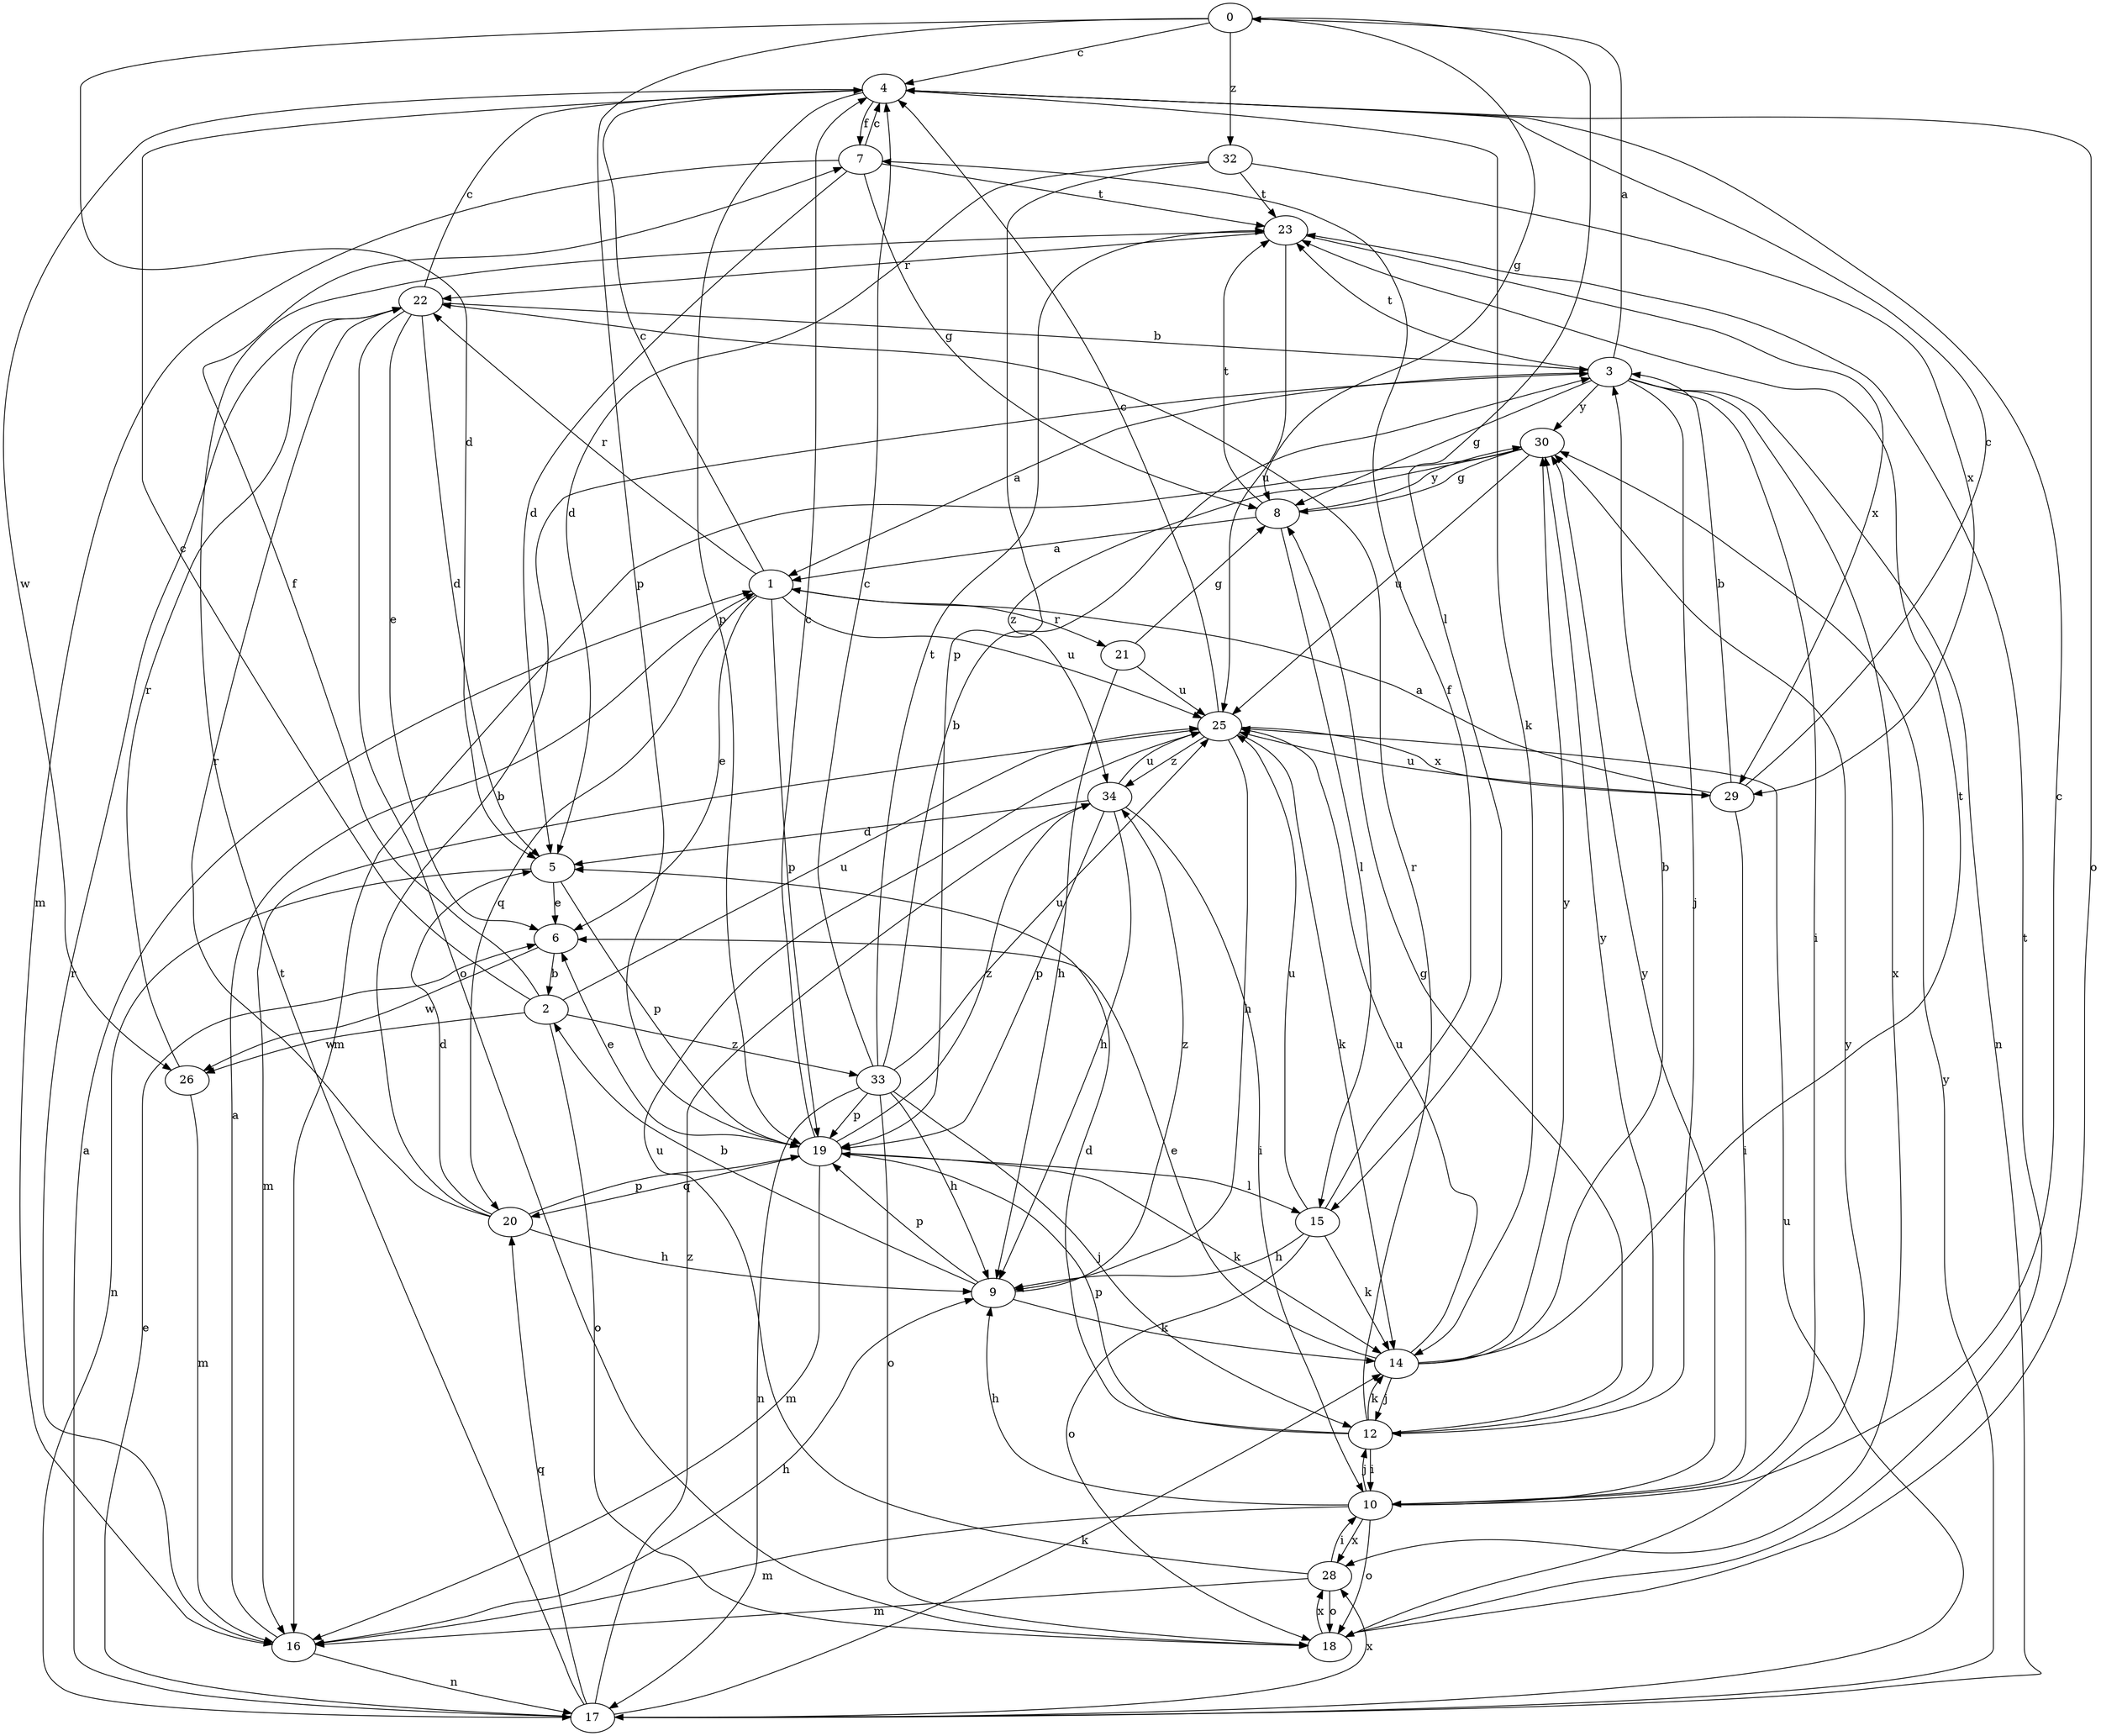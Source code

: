 strict digraph  {
0;
1;
2;
3;
4;
5;
6;
7;
8;
9;
10;
12;
14;
15;
16;
17;
18;
19;
20;
21;
22;
23;
25;
26;
28;
29;
30;
32;
33;
34;
0 -> 4  [label=c];
0 -> 5  [label=d];
0 -> 8  [label=g];
0 -> 15  [label=l];
0 -> 19  [label=p];
0 -> 32  [label=z];
1 -> 4  [label=c];
1 -> 6  [label=e];
1 -> 19  [label=p];
1 -> 20  [label=q];
1 -> 21  [label=r];
1 -> 22  [label=r];
1 -> 25  [label=u];
2 -> 4  [label=c];
2 -> 7  [label=f];
2 -> 18  [label=o];
2 -> 25  [label=u];
2 -> 26  [label=w];
2 -> 33  [label=z];
3 -> 0  [label=a];
3 -> 1  [label=a];
3 -> 8  [label=g];
3 -> 10  [label=i];
3 -> 12  [label=j];
3 -> 17  [label=n];
3 -> 23  [label=t];
3 -> 28  [label=x];
3 -> 30  [label=y];
4 -> 7  [label=f];
4 -> 14  [label=k];
4 -> 18  [label=o];
4 -> 19  [label=p];
4 -> 26  [label=w];
5 -> 6  [label=e];
5 -> 17  [label=n];
5 -> 19  [label=p];
6 -> 2  [label=b];
6 -> 26  [label=w];
7 -> 4  [label=c];
7 -> 5  [label=d];
7 -> 8  [label=g];
7 -> 16  [label=m];
7 -> 23  [label=t];
8 -> 1  [label=a];
8 -> 15  [label=l];
8 -> 23  [label=t];
8 -> 30  [label=y];
9 -> 2  [label=b];
9 -> 14  [label=k];
9 -> 19  [label=p];
9 -> 34  [label=z];
10 -> 4  [label=c];
10 -> 9  [label=h];
10 -> 12  [label=j];
10 -> 16  [label=m];
10 -> 18  [label=o];
10 -> 28  [label=x];
10 -> 30  [label=y];
12 -> 5  [label=d];
12 -> 8  [label=g];
12 -> 10  [label=i];
12 -> 14  [label=k];
12 -> 19  [label=p];
12 -> 22  [label=r];
12 -> 30  [label=y];
14 -> 3  [label=b];
14 -> 6  [label=e];
14 -> 12  [label=j];
14 -> 23  [label=t];
14 -> 25  [label=u];
14 -> 30  [label=y];
15 -> 7  [label=f];
15 -> 9  [label=h];
15 -> 14  [label=k];
15 -> 18  [label=o];
15 -> 25  [label=u];
16 -> 1  [label=a];
16 -> 9  [label=h];
16 -> 17  [label=n];
16 -> 22  [label=r];
17 -> 1  [label=a];
17 -> 6  [label=e];
17 -> 14  [label=k];
17 -> 20  [label=q];
17 -> 23  [label=t];
17 -> 25  [label=u];
17 -> 28  [label=x];
17 -> 30  [label=y];
17 -> 34  [label=z];
18 -> 23  [label=t];
18 -> 28  [label=x];
18 -> 30  [label=y];
19 -> 4  [label=c];
19 -> 6  [label=e];
19 -> 14  [label=k];
19 -> 15  [label=l];
19 -> 16  [label=m];
19 -> 20  [label=q];
19 -> 34  [label=z];
20 -> 3  [label=b];
20 -> 5  [label=d];
20 -> 9  [label=h];
20 -> 19  [label=p];
20 -> 22  [label=r];
21 -> 8  [label=g];
21 -> 9  [label=h];
21 -> 25  [label=u];
22 -> 3  [label=b];
22 -> 4  [label=c];
22 -> 5  [label=d];
22 -> 6  [label=e];
22 -> 18  [label=o];
23 -> 22  [label=r];
23 -> 25  [label=u];
23 -> 29  [label=x];
25 -> 4  [label=c];
25 -> 9  [label=h];
25 -> 14  [label=k];
25 -> 16  [label=m];
25 -> 29  [label=x];
25 -> 34  [label=z];
26 -> 16  [label=m];
26 -> 22  [label=r];
28 -> 10  [label=i];
28 -> 16  [label=m];
28 -> 18  [label=o];
28 -> 25  [label=u];
29 -> 1  [label=a];
29 -> 3  [label=b];
29 -> 4  [label=c];
29 -> 10  [label=i];
29 -> 25  [label=u];
30 -> 8  [label=g];
30 -> 16  [label=m];
30 -> 25  [label=u];
30 -> 34  [label=z];
32 -> 5  [label=d];
32 -> 19  [label=p];
32 -> 23  [label=t];
32 -> 29  [label=x];
33 -> 3  [label=b];
33 -> 4  [label=c];
33 -> 9  [label=h];
33 -> 12  [label=j];
33 -> 17  [label=n];
33 -> 18  [label=o];
33 -> 19  [label=p];
33 -> 23  [label=t];
33 -> 25  [label=u];
34 -> 5  [label=d];
34 -> 9  [label=h];
34 -> 10  [label=i];
34 -> 19  [label=p];
34 -> 25  [label=u];
}
